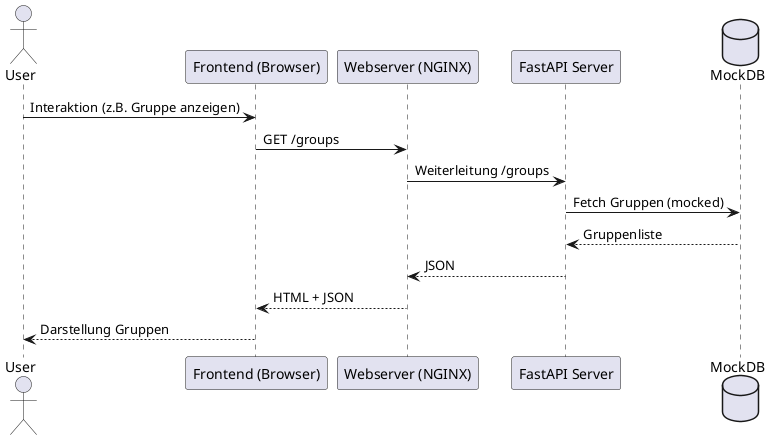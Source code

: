@startuml
actor User
participant "Frontend (Browser)" as FE
participant "Webserver (NGINX)" as WS
participant "FastAPI Server" as API
database "MockDB" as DB

User -> FE : Interaktion (z.B. Gruppe anzeigen)
FE -> WS : GET /groups
WS -> API : Weiterleitung /groups
API -> DB : Fetch Gruppen (mocked)
DB --> API : Gruppenliste
API --> WS : JSON
WS --> FE : HTML + JSON
FE --> User : Darstellung Gruppen

@enduml
